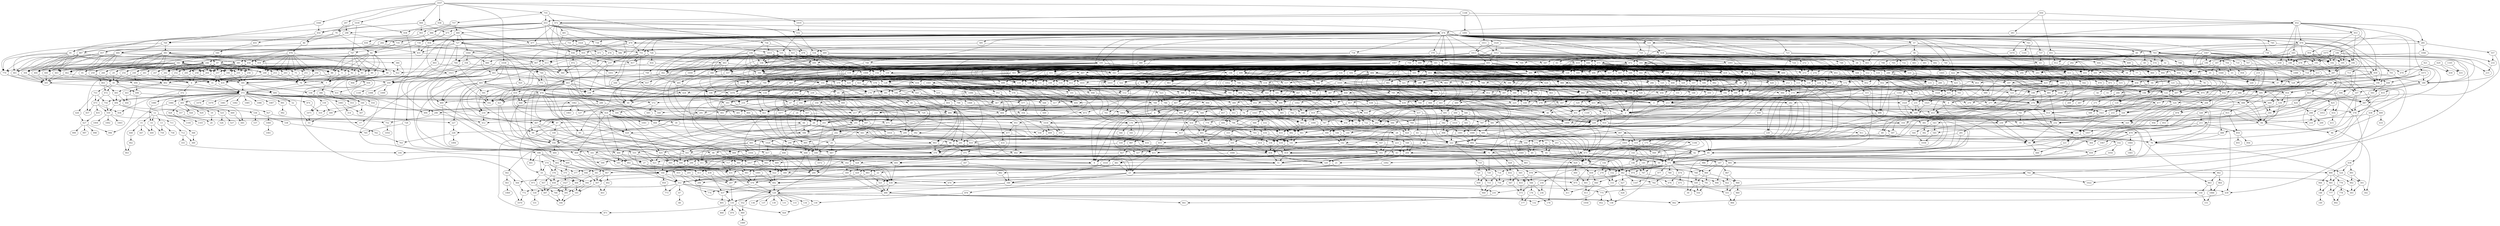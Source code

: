 digraph {
	1 -> 2
	1 -> 3
	1 -> 4
	5 -> 6
	5 -> 7
	8 -> 9
	8 -> 10
	8 -> 11
	12 -> 13
	12 -> 14
	12 -> 15
	12 -> 16
	12 -> 17
	12 -> 18
	19 -> 20
	21 -> 22
	21 -> 23
	24 -> 25
	24 -> 26
	24 -> 27
	24 -> 28
	29 -> 30
	29 -> 31
	32 -> 33
	32 -> 34
	35 -> 36
	35 -> 37
	38 -> 39
	38 -> 40
	41 -> 42
	41 -> 43
	41 -> 44
	45 -> 46
	45 -> 26
	45 -> 47
	45 -> 48
	49 -> 50
	49 -> 51
	52 -> 53
	54 -> 55
	54 -> 56
	57 -> 58
	57 -> 59
	57 -> 60
	57 -> 61
	57 -> 62
	57 -> 63
	64 -> 65
	64 -> 66
	67 -> 68
	69 -> 70
	69 -> 71
	72 -> 73
	72 -> 74
	75 -> 31
	75 -> 76
	77 -> 78
	79 -> 80
	79 -> 81
	79 -> 82
	83 -> 84
	83 -> 85
	83 -> 86
	82 -> 87
	82 -> 88
	82 -> 5
	82 -> 89
	82 -> 90
	82 -> 91
	82 -> 92
	82 -> 93
	94 -> 95
	94 -> 96
	97 -> 98
	97 -> 99
	97 -> 100
	101 -> 102
	101 -> 3
	103 -> 104
	105 -> 106
	105 -> 107
	105 -> 108
	105 -> 109
	105 -> 110
	105 -> 111
	105 -> 112
	105 -> 113
	105 -> 114
	105 -> 115
	105 -> 116
	105 -> 117
	105 -> 118
	105 -> 119
	105 -> 120
	105 -> 121
	105 -> 64
	105 -> 122
	105 -> 123
	105 -> 124
	105 -> 125
	105 -> 126
	105 -> 127
	105 -> 128
	129 -> 130
	129 -> 131
	129 -> 132
	129 -> 133
	129 -> 134
	129 -> 135
	129 -> 136
	129 -> 137
	129 -> 138
	129 -> 139
	140 -> 141
	140 -> 142
	143 -> 144
	143 -> 145
	143 -> 146
	143 -> 147
	148 -> 149
	150 -> 151
	152 -> 153
	154 -> 101
	154 -> 155
	154 -> 156
	154 -> 157
	158 -> 159
	158 -> 160
	161 -> 162
	161 -> 163
	161 -> 164
	165 -> 166
	157 -> 167
	157 -> 168
	157 -> 1
	169 -> 95
	169 -> 170
	85 -> 50
	85 -> 145
	85 -> 171
	172 -> 173
	172 -> 174
	172 -> 2
	172 -> 175
	176 -> 177
	176 -> 178
	179 -> 102
	179 -> 47
	179 -> 2
	180 -> 181
	180 -> 182
	180 -> 183
	184 -> 6
	184 -> 185
	186 -> 187
	186 -> 188
	186 -> 189
	186 -> 190
	186 -> 191
	186 -> 192
	186 -> 193
	186 -> 194
	186 -> 195
	186 -> 196
	197 -> 167
	197 -> 198
	197 -> 123
	197 -> 199
	200 -> 129
	128 -> 65
	128 -> 201
	128 -> 202
	203 -> 85
	203 -> 204
	203 -> 44
	205 -> 206
	205 -> 207
	208 -> 209
	208 -> 210
	208 -> 211
	212 -> 173
	212 -> 213
	214 -> 215
	216 -> 217
	216 -> 218
	219 -> 220
	219 -> 221
	28 -> 222
	28 -> 204
	28 -> 223
	224 -> 26
	224 -> 225
	224 -> 123
	224 -> 226
	227 -> 228
	213 -> 229
	213 -> 230
	231 -> 232
	231 -> 169
	233 -> 232
	233 -> 230
	234 -> 235
	234 -> 236
	237 -> 238
	237 -> 239
	240 -> 241
	240 -> 242
	240 -> 243
	244 -> 94
	244 -> 245
	246 -> 247
	246 -> 248
	246 -> 75
	246 -> 29
	246 -> 249
	246 -> 250
	246 -> 251
	246 -> 252
	246 -> 253
	246 -> 254
	246 -> 255
	246 -> 256
	246 -> 257
	246 -> 258
	246 -> 259
	246 -> 260
	246 -> 261
	246 -> 262
	246 -> 184
	246 -> 263
	246 -> 264
	246 -> 265
	266 -> 267
	266 -> 268
	266 -> 269
	266 -> 270
	266 -> 271
	272 -> 273
	272 -> 274
	275 -> 276
	275 -> 277
	275 -> 278
	279 -> 153
	280 -> 281
	280 -> 282
	280 -> 175
	283 -> 284
	283 -> 285
	286 -> 173
	286 -> 278
	191 -> 287
	191 -> 288
	289 -> 290
	289 -> 291
	292 -> 293
	292 -> 294
	295 -> 222
	295 -> 201
	295 -> 296
	297 -> 298
	297 -> 79
	299 -> 300
	299 -> 164
	301 -> 302
	301 -> 303
	304 -> 6
	304 -> 305
	160 -> 306
	160 -> 307
	160 -> 308
	160 -> 309
	160 -> 310
	311 -> 200
	311 -> 312
	313 -> 199
	313 -> 37
	314 -> 227
	315 -> 316
	315 -> 270
	315 -> 317
	111 -> 318
	111 -> 201
	111 -> 319
	44 -> 50
	44 -> 320
	321 -> 322
	321 -> 323
	321 -> 183
	324 -> 325
	324 -> 326
	327 -> 51
	327 -> 9
	328 -> 211
	328 -> 316
	329 -> 276
	329 -> 330
	329 -> 331
	245 -> 95
	245 -> 332
	245 -> 221
	333 -> 334
	333 -> 335
	336 -> 337
	336 -> 338
	336 -> 339
	336 -> 340
	336 -> 341
	336 -> 342
	336 -> 343
	336 -> 154
	336 -> 344
	170 -> 345
	170 -> 346
	347 -> 348
	347 -> 349
	350 -> 49
	350 -> 351
	350 -> 42
	352 -> 353
	352 -> 354
	352 -> 355
	352 -> 356
	357 -> 20
	358 -> 359
	358 -> 360
	9 -> 361
	9 -> 362
	363 -> 364
	363 -> 365
	366 -> 367
	366 -> 278
	368 -> 369
	86 -> 370
	86 -> 371
	86 -> 171
	86 -> 161
	6 -> 372
	6 -> 373
	374 -> 375
	374 -> 376
	374 -> 10
	374 -> 377
	123 -> 222
	123 -> 378
	123 -> 69
	379 -> 272
	379 -> 380
	381 -> 382
	383 -> 272
	383 -> 259
	383 -> 260
	383 -> 248
	383 -> 29
	383 -> 384
	383 -> 249
	383 -> 385
	383 -> 254
	383 -> 91
	7 -> 386
	7 -> 373
	387 -> 388
	387 -> 389
	387 -> 72
	390 -> 102
	390 -> 276
	390 -> 225
	391 -> 102
	391 -> 392
	391 -> 393
	391 -> 278
	394 -> 395
	394 -> 165
	396 -> 397
	396 -> 2
	396 -> 99
	398 -> 1
	398 -> 399
	400 -> 141
	400 -> 401
	402 -> 403
	404 -> 242
	404 -> 334
	372 -> 357
	372 -> 405
	361 -> 406
	361 -> 407
	408 -> 367
	408 -> 213
	263 -> 6
	263 -> 76
	409 -> 410
	409 -> 96
	291 -> 411
	291 -> 412
	413 -> 206
	413 -> 129
	414 -> 415
	414 -> 371
	416 -> 401
	416 -> 417
	416 -> 28
	416 -> 418
	419 -> 420
	419 -> 1
	419 -> 172
	117 -> 222
	117 -> 421
	117 -> 202
	422 -> 423
	422 -> 424
	422 -> 425
	426 -> 427
	428 -> 429
	428 -> 430
	428 -> 431
	432 -> 433
	432 -> 434
	251 -> 435
	251 -> 76
	436 -> 437
	436 -> 207
	438 -> 210
	438 -> 439
	415 -> 23
	201 -> 440
	201 -> 441
	201 -> 171
	201 -> 442
	443 -> 444
	443 -> 445
	446 -> 170
	446 -> 238
	15 -> 447
	15 -> 448
	15 -> 449
	450 -> 451
	450 -> 213
	452 -> 9
	452 -> 71
	453 -> 454
	453 -> 95
	255 -> 185
	255 -> 31
	455 -> 456
	455 -> 107
	455 -> 198
	455 -> 172
	457 -> 304
	457 -> 458
	457 -> 459
	457 -> 460
	457 -> 461
	457 -> 462
	457 -> 463
	457 -> 464
	254 -> 435
	254 -> 30
	465 -> 466
	465 -> 467
	465 -> 468
	465 -> 469
	465 -> 470
	465 -> 471
	472 -> 473
	472 -> 474
	472 -> 475
	472 -> 476
	472 -> 477
	472 -> 478
	472 -> 479
	472 -> 480
	472 -> 481
	256 -> 185
	256 -> 435
	353 -> 416
	353 -> 400
	353 -> 482
	483 -> 337
	483 -> 484
	483 -> 340
	483 -> 224
	483 -> 343
	483 -> 342
	483 -> 485
	483 -> 352
	429 -> 486
	429 -> 207
	487 -> 166
	107 -> 85
	107 -> 378
	107 -> 488
	489 -> 490
	489 -> 388
	489 -> 491
	492 -> 129
	493 -> 444
	493 -> 494
	464 -> 31
	464 -> 305
	193 -> 106
	193 -> 495
	193 -> 496
	193 -> 497
	193 -> 498
	193 -> 499
	193 -> 500
	193 -> 501
	193 -> 484
	193 -> 502
	193 -> 503
	193 -> 398
	193 -> 504
	193 -> 505
	193 -> 506
	193 -> 507
	193 -> 508
	193 -> 119
	193 -> 288
	193 -> 509
	193 -> 510
	193 -> 455
	193 -> 157
	193 -> 511
	193 -> 419
	193 -> 512
	193 -> 513
	193 -> 514
	193 -> 515
	193 -> 516
	193 -> 517
	193 -> 518
	193 -> 126
	193 -> 519
	509 -> 520
	509 -> 396
	521 -> 486
	521 -> 437
	522 -> 523
	522 -> 388
	70 -> 524
	70 -> 362
	525 -> 526
	525 -> 527
	33 -> 528
	33 -> 220
	456 -> 276
	456 -> 173
	456 -> 122
	331 -> 73
	331 -> 529
	530 -> 531
	430 -> 486
	430 -> 235
	430 -> 129
	488 -> 70
	488 -> 50
	532 -> 533
	532 -> 534
	532 -> 535
	536 -> 537
	536 -> 538
	539 -> 94
	539 -> 232
	540 -> 541
	342 -> 26
	342 -> 469
	342 -> 117
	342 -> 128
	294 -> 542
	543 -> 544
	543 -> 545
	546 -> 547
	546 -> 548
	546 -> 142
	546 -> 418
	549 -> 550
	549 -> 551
	549 -> 39
	31 -> 373
	348 -> 486
	348 -> 439
	348 -> 552
	386 -> 553
	386 -> 554
	421 -> 555
	421 -> 556
	557 -> 558
	557 -> 214
	494 -> 559
	494 -> 12
	494 -> 536
	389 -> 353
	389 -> 560
	389 -> 561
	389 -> 74
	562 -> 563
	562 -> 564
	565 -> 566
	565 -> 567
	568 -> 569
	496 -> 182
	496 -> 396
	570 -> 437
	570 -> 129
	571 -> 106
	571 -> 495
	571 -> 496
	571 -> 497
	571 -> 498
	571 -> 499
	571 -> 500
	571 -> 501
	571 -> 572
	571 -> 502
	571 -> 109
	571 -> 503
	571 -> 110
	571 -> 111
	571 -> 398
	571 -> 116
	571 -> 504
	571 -> 505
	571 -> 506
	571 -> 507
	571 -> 508
	571 -> 509
	571 -> 119
	571 -> 288
	571 -> 120
	571 -> 510
	571 -> 455
	571 -> 157
	571 -> 511
	571 -> 64
	571 -> 419
	571 -> 512
	571 -> 513
	571 -> 514
	571 -> 515
	571 -> 516
	571 -> 517
	571 -> 518
	571 -> 126
	571 -> 519
	571 -> 128
	566 -> 236
	566 -> 573
	566 -> 176
	574 -> 575
	574 -> 34
	225 -> 70
	225 -> 440
	576 -> 73
	576 -> 577
	338 -> 578
	338 -> 155
	338 -> 579
	580 -> 581
	580 -> 582
	580 -> 583
	580 -> 584
	585 -> 586
	585 -> 587
	243 -> 440
	243 -> 588
	271 -> 589
	590 -> 334
	590 -> 142
	168 -> 451
	168 -> 3
	591 -> 592
	591 -> 218
	196 -> 593
	196 -> 594
	196 -> 595
	596 -> 367
	596 -> 2
	596 -> 48
	597 -> 70
	597 -> 51
	598 -> 10
	598 -> 599
	598 -> 600
	598 -> 601
	598 -> 602
	62 -> 603
	239 -> 604
	239 -> 216
	605 -> 489
	605 -> 339
	605 -> 496
	605 -> 498
	605 -> 500
	605 -> 343
	605 -> 344
	605 -> 154
	605 -> 180
	605 -> 606
	605 -> 607
	605 -> 608
	605 -> 609
	605 -> 116
	605 -> 610
	605 -> 508
	605 -> 509
	605 -> 288
	605 -> 120
	605 -> 611
	605 -> 455
	605 -> 511
	605 -> 419
	605 -> 612
	605 -> 513
	605 -> 340
	605 -> 517
	605 -> 342
	605 -> 522
	167 -> 46
	167 -> 451
	167 -> 2
	167 -> 417
	613 -> 218
	613 -> 360
	614 -> 615
	471 -> 616
	471 -> 617
	618 -> 419
	618 -> 512
	618 -> 619
	618 -> 116
	618 -> 109
	618 -> 498
	618 -> 500
	618 -> 126
	618 -> 120
	618 -> 455
	620 -> 621
	620 -> 300
	320 -> 362
	320 -> 622
	503 -> 623
	503 -> 624
	503 -> 625
	503 -> 579
	503 -> 626
	503 -> 108
	627 -> 628
	629 -> 630
	629 -> 631
	629 -> 632
	112 -> 225
	112 -> 243
	633 -> 451
	633 -> 232
	634 -> 576
	634 -> 635
	378 -> 70
	378 -> 171
	378 -> 636
	343 -> 113
	343 -> 637
	343 -> 638
	343 -> 639
	343 -> 45
	640 -> 85
	640 -> 202
	578 -> 596
	578 -> 641
	578 -> 642
	578 -> 643
	115 -> 378
	115 -> 202
	644 -> 77
	645 -> 187
	645 -> 188
	645 -> 646
	645 -> 189
	645 -> 190
	645 -> 191
	645 -> 192
	645 -> 194
	645 -> 195
	647 -> 106
	647 -> 495
	647 -> 496
	647 -> 498
	647 -> 499
	647 -> 500
	647 -> 470
	647 -> 109
	647 -> 503
	647 -> 110
	647 -> 111
	647 -> 398
	647 -> 116
	647 -> 504
	647 -> 505
	647 -> 506
	647 -> 507
	647 -> 508
	647 -> 119
	647 -> 509
	647 -> 120
	647 -> 157
	647 -> 511
	647 -> 419
	647 -> 512
	647 -> 514
	647 -> 516
	647 -> 517
	647 -> 518
	647 -> 126
	647 -> 425
	647 -> 128
	648 -> 649
	648 -> 593
	650 -> 651
	650 -> 652
	650 -> 653
	650 -> 283
	654 -> 655
	654 -> 80
	656 -> 70
	656 -> 9
	118 -> 657
	118 -> 393
	118 -> 47
	658 -> 487
	658 -> 165
	95 -> 659
	95 -> 660
	661 -> 662
	661 -> 467
	661 -> 468
	661 -> 663
	661 -> 469
	661 -> 471
	556 -> 664
	556 -> 164
	665 -> 666
	665 -> 667
	665 -> 311
	665 -> 668
	669 -> 445
	300 -> 670
	300 -> 312
	282 -> 671
	282 -> 319
	504 -> 642
	504 -> 117
	504 -> 396
	622 -> 492
	622 -> 312
	672 -> 673
	672 -> 494
	674 -> 675
	674 -> 676
	66 -> 588
	66 -> 677
	66 -> 441
	27 -> 492
	27 -> 413
	678 -> 679
	58 -> 587
	58 -> 680
	58 -> 681
	58 -> 682
	58 -> 237
	58 -> 644
	58 -> 683
	555 -> 428
	555 -> 621
	555 -> 164
	684 -> 304
	684 -> 459
	684 -> 460
	684 -> 461
	684 -> 462
	684 -> 385
	684 -> 463
	684 -> 464
	572 -> 306
	572 -> 685
	686 -> 277
	686 -> 687
	594 -> 688
	594 -> 687
	689 -> 338
	689 -> 690
	689 -> 609
	689 -> 646
	689 -> 342
	689 -> 343
	689 -> 154
	689 -> 344
	691 -> 692
	691 -> 350
	691 -> 41
	691 -> 142
	442 -> 693
	442 -> 23
	694 -> 695
	694 -> 696
	697 -> 616
	697 -> 698
	339 -> 155
	339 -> 699
	339 -> 700
	339 -> 506
	701 -> 702
	701 -> 528
	467 -> 163
	467 -> 300
	703 -> 574
	703 -> 458
	703 -> 32
	703 -> 704
	703 -> 705
	703 -> 706
	703 -> 707
	703 -> 678
	703 -> 708
	703 -> 385
	703 -> 709
	703 -> 710
	395 -> 166
	711 -> 712
	713 -> 614
	713 -> 54
	714 -> 715
	714 -> 716
	223 -> 320
	223 -> 71
	223 -> 717
	718 -> 456
	718 -> 37
	719 -> 714
	719 -> 720
	719 -> 721
	474 -> 722
	474 -> 713
	474 -> 703
	474 -> 57
	474 -> 723
	474 -> 383
	474 -> 724
	474 -> 725
	474 -> 374
	474 -> 726
	474 -> 727
	474 -> 701
	474 -> 728
	474 -> 729
	474 -> 38
	474 -> 730
	474 -> 731
	474 -> 585
	474 -> 379
	474 -> 732
	474 -> 571
	474 -> 733
	474 -> 734
	474 -> 735
	474 -> 736
	474 -> 737
	474 -> 363
	474 -> 738
	474 -> 739
	474 -> 740
	474 -> 646
	474 -> 741
	474 -> 742
	474 -> 743
	474 -> 289
	474 -> 193
	474 -> 647
	474 -> 105
	474 -> 598
	474 -> 744
	474 -> 745
	474 -> 422
	474 -> 746
	474 -> 747
	474 -> 748
	474 -> 315
	474 -> 749
	474 -> 219
	474 -> 750
	474 -> 751
	474 -> 533
	290 -> 752
	290 -> 412
	753 -> 426
	753 -> 673
	753 -> 754
	755 -> 653
	755 -> 756
	755 -> 472
	755 -> 757
	667 -> 200
	667 -> 492
	13 -> 758
	13 -> 759
	120 -> 657
	120 -> 760
	120 -> 761
	762 -> 763
	764 -> 359
	764 -> 591
	538 -> 765
	766 -> 166
	146 -> 279
	146 -> 767
	146 -> 768
	769 -> 383
	769 -> 684
	769 -> 770
	744 -> 470
	744 -> 663
	744 -> 771
	312 -> 772
	312 -> 773
	312 -> 774
	312 -> 530
	312 -> 67
	312 -> 129
	312 -> 775
	776 -> 777
	776 -> 778
	779 -> 334
	779 -> 401
	780 -> 781
	780 -> 782
	783 -> 453
	783 -> 230
	746 -> 170
	746 -> 273
	499 -> 322
	499 -> 784
	499 -> 785
	207 -> 135
	484 -> 353
	484 -> 786
	484 -> 787
	484 -> 107
	484 -> 788
	484 -> 789
	484 -> 790
	484 -> 791
	484 -> 792
	484 -> 581
	484 -> 54
	484 -> 793
	484 -> 656
	484 -> 794
	484 -> 109
	484 -> 110
	484 -> 795
	484 -> 796
	484 -> 111
	484 -> 112
	484 -> 608
	484 -> 113
	484 -> 115
	484 -> 116
	484 -> 117
	484 -> 118
	484 -> 120
	484 -> 121
	484 -> 64
	484 -> 612
	484 -> 122
	484 -> 123
	484 -> 797
	484 -> 124
	484 -> 280
	484 -> 798
	484 -> 108
	484 -> 799
	484 -> 128
	800 -> 801
	259 -> 802
	259 -> 803
	259 -> 30
	635 -> 577
	635 -> 798
	635 -> 804
	437 -> 805
	437 -> 135
	806 -> 633
	806 -> 807
	806 -> 452
	737 -> 32
	737 -> 273
	737 -> 63
	737 -> 808
	42 -> 50
	42 -> 11
	42 -> 146
	809 -> 334
	809 -> 810
	811 -> 812
	811 -> 813
	811 -> 642
	811 -> 387
	434 -> 814
	434 -> 815
	434 -> 319
	434 -> 418
	726 -> 816
	726 -> 574
	726 -> 817
	726 -> 764
	498 -> 212
	498 -> 182
	498 -> 172
	174 -> 49
	174 -> 85
	174 -> 818
	819 -> 687
	819 -> 539
	638 -> 820
	638 -> 821
	638 -> 42
	822 -> 551
	823 -> 824
	823 -> 825
	130 -> 826
	222 -> 827
	222 -> 71
	222 -> 555
	222 -> 828
	222 -> 719
	222 -> 829
	222 -> 171
	830 -> 81
	830 -> 831
	832 -> 567
	832 -> 833
	334 -> 834
	673 -> 835
	673 -> 559
	673 -> 836
	673 -> 837
	482 -> 141
	482 -> 418
	810 -> 466
	810 -> 834
	810 -> 370
	838 -> 359
	839 -> 801
	839 -> 840
	486 -> 841
	486 -> 842
	486 -> 135
	663 -> 64
	663 -> 421
	663 -> 697
	663 -> 620
	663 -> 99
	663 -> 238
	663 -> 843
	663 -> 844
	663 -> 845
	663 -> 392
	663 -> 846
	114 -> 46
	114 -> 387
	114 -> 847
	114 -> 795
	114 -> 791
	114 -> 848
	221 -> 660
	609 -> 390
	609 -> 224
	609 -> 197
	609 -> 155
	609 -> 849
	850 -> 330
	850 -> 3
	851 -> 852
	851 -> 853
	849 -> 276
	849 -> 226
	849 -> 367
	854 -> 855
	854 -> 856
	514 -> 101
	514 -> 391
	514 -> 857
	858 -> 859
	858 -> 422
	60 -> 860
	60 -> 292
	861 -> 845
	861 -> 51
	861 -> 71
	93 -> 435
	93 -> 7
	623 -> 862
	623 -> 863
	623 -> 231
	623 -> 864
	623 -> 391
	229 -> 95
	229 -> 351
	229 -> 865
	147 -> 866
	147 -> 768
	147 -> 867
	135 -> 868
	135 -> 869
	135 -> 870
	135 -> 871
	135 -> 826
	751 -> 872
	751 -> 446
	751 -> 237
	751 -> 663
	751 -> 817
	751 -> 291
	705 -> 575
	705 -> 873
	708 -> 575
	708 -> 54
	730 -> 82
	730 -> 831
	874 -> 310
	23 -> 348
	23 -> 875
	23 -> 430
	23 -> 876
	835 -> 427
	182 -> 877
	182 -> 213
	182 -> 2
	646 -> 106
	646 -> 500
	646 -> 499
	646 -> 501
	646 -> 502
	646 -> 109
	646 -> 503
	646 -> 110
	646 -> 111
	646 -> 398
	646 -> 116
	646 -> 504
	646 -> 505
	646 -> 507
	646 -> 119
	646 -> 288
	646 -> 509
	646 -> 120
	646 -> 510
	646 -> 455
	646 -> 157
	646 -> 878
	646 -> 64
	646 -> 419
	646 -> 512
	646 -> 514
	646 -> 515
	646 -> 516
	646 -> 517
	646 -> 518
	646 -> 126
	646 -> 519
	646 -> 128
	316 -> 879
	316 -> 599
	478 -> 341
	478 -> 880
	478 -> 647
	881 -> 882
	881 -> 883
	881 -> 23
	48 -> 884
	48 -> 671
	48 -> 86
	518 -> 885
	518 -> 326
	518 -> 4
	886 -> 830
	886 -> 727
	886 -> 887
	888 -> 666
	888 -> 889
	888 -> 843
	636 -> 890
	636 -> 891
	636 -> 524
	777 -> 892
	893 -> 360
	893 -> 894
	242 -> 25
	242 -> 665
	242 -> 834
	242 -> 895
	397 -> 846
	397 -> 671
	397 -> 202
	113 -> 46
	113 -> 896
	113 -> 897
	113 -> 175
	583 -> 691
	583 -> 898
	583 -> 590
	322 -> 899
	322 -> 330
	322 -> 807
	900 -> 217
	900 -> 901
	902 -> 303
	757 -> 480
	757 -> 886
	757 -> 903
	904 -> 390
	904 -> 37
	905 -> 906
	883 -> 570
	883 -> 430
	883 -> 521
	87 -> 247
	87 -> 248
	87 -> 75
	87 -> 29
	87 -> 249
	87 -> 250
	87 -> 251
	87 -> 252
	87 -> 265
	87 -> 253
	87 -> 254
	87 -> 255
	87 -> 256
	87 -> 257
	87 -> 258
	87 -> 259
	87 -> 260
	87 -> 262
	87 -> 184
	87 -> 263
	87 -> 264
	87 -> 592
	907 -> 908
	907 -> 604
	804 -> 404
	804 -> 240
	258 -> 6
	258 -> 435
	909 -> 475
	909 -> 654
	909 -> 903
	909 -> 79
	281 -> 85
	281 -> 319
	230 -> 95
	230 -> 382
	626 -> 167
	626 -> 520
	626 -> 863
	910 -> 911
	910 -> 834
	910 -> 597
	206 -> 135
	651 -> 912
	651 -> 188
	651 -> 609
	651 -> 904
	840 -> 411
	840 -> 913
	750 -> 293
	750 -> 568
	124 -> 914
	124 -> 378
	124 -> 671
	736 -> 877
	736 -> 438
	736 -> 324
	736 -> 497
	736 -> 649
	736 -> 915
	736 -> 916
	736 -> 595
	736 -> 823
	917 -> 918
	917 -> 388
	917 -> 919
	724 -> 273
	724 -> 178
	741 -> 411
	741 -> 16
	632 -> 268
	247 -> 6
	247 -> 802
	920 -> 227
	920 -> 238
	287 -> 648
	287 -> 198
	287 -> 37
	921 -> 679
	921 -> 630
	385 -> 247
	385 -> 88
	385 -> 75
	385 -> 250
	385 -> 251
	385 -> 252
	385 -> 89
	385 -> 90
	385 -> 92
	385 -> 253
	385 -> 5
	385 -> 255
	385 -> 256
	385 -> 257
	385 -> 258
	385 -> 262
	385 -> 184
	385 -> 263
	385 -> 264
	385 -> 922
	385 -> 265
	385 -> 93
	668 -> 570
	668 -> 200
	4 -> 245
	4 -> 453
	22 -> 430
	22 -> 492
	248 -> 30
	248 -> 76
	923 -> 105
	923 -> 690
	923 -> 224
	923 -> 342
	923 -> 343
	923 -> 485
	189 -> 916
	189 -> 593
	189 -> 819
	924 -> 697
	924 -> 620
	924 -> 466
	924 -> 888
	924 -> 844
	924 -> 467
	924 -> 468
	924 -> 925
	924 -> 241
	924 -> 471
	405 -> 525
	405 -> 926
	405 -> 927
	405 -> 928
	405 -> 669
	405 -> 19
	405 -> 929
	930 -> 931
	930 -> 158
	512 -> 113
	512 -> 642
	512 -> 932
	512 -> 172
	43 -> 320
	43 -> 889
	43 -> 11
	473 -> 907
	473 -> 680
	420 -> 173
	420 -> 3
	252 -> 802
	252 -> 435
	933 -> 437
	933 -> 206
	475 -> 730
	475 -> 934
	479 -> 341
	479 -> 935
	479 -> 936
	479 -> 751
	735 -> 458
	735 -> 82
	735 -> 937
	938 -> 477
	938 -> 838
	278 -> 229
	278 -> 169
	939 -> 940
	460 -> 435
	460 -> 305
	469 -> 556
	469 -> 161
	337 -> 414
	337 -> 26
	337 -> 111
	337 -> 795
	767 -> 153
	767 -> 549
	655 -> 540
	73 -> 941
	36 -> 276
	36 -> 807
	36 -> 656
	942 -> 943
	890 -> 944
	890 -> 945
	890 -> 902
	890 -> 776
	602 -> 376
	602 -> 946
	602 -> 947
	30 -> 696
	30 -> 672
	30 -> 753
	30 -> 373
	693 -> 200
	693 -> 430
	162 -> 349
	162 -> 430
	162 -> 413
	699 -> 948
	699 -> 182
	699 -> 179
	616 -> 200
	616 -> 949
	950 -> 905
	950 -> 853
	110 -> 951
	110 -> 318
	775 -> 952
	824 -> 328
	824 -> 208
	953 -> 954
	953 -> 859
	953 -> 194
	953 -> 533
	593 -> 687
	593 -> 244
	878 -> 955
	878 -> 956
	448 -> 942
	376 -> 658
	376 -> 957
	376 -> 394
	704 -> 958
	704 -> 33
	164 -> 564
	164 -> 430
	164 -> 959
	164 -> 312
	738 -> 269
	738 -> 678
	960 -> 961
	960 -> 164
	960 -> 883
	349 -> 486
	349 -> 206
	782 -> 550
	782 -> 132
	962 -> 963
	962 -> 964
	435 -> 373
	781 -> 550
	560 -> 416
	560 -> 433
	560 -> 779
	965 -> 899
	965 -> 790
	965 -> 966
	2 -> 547
	2 -> 325
	2 -> 229
	119 -> 393
	119 -> 967
	119 -> 799
	119 -> 634
	968 -> 969
	968 -> 551
	732 -> 302
	732 -> 274
	288 -> 198
	288 -> 396
	288 -> 115
	293 -> 970
	293 -> 971
	972 -> 360
	972 -> 901
	319 -> 415
	319 -> 171
	770 -> 30
	770 -> 305
	399 -> 282
	399 -> 2
	399 -> 815
	687 -> 94
	687 -> 409
	309 -> 53
	792 -> 910
	792 -> 141
	10 -> 658
	10 -> 406
	10 -> 973
	564 -> 772
	662 -> 933
	662 -> 570
	662 -> 413
	865 -> 774
	865 -> 974
	192 -> 975
	192 -> 687
	976 -> 459
	976 -> 253
	976 -> 248
	976 -> 541
	976 -> 75
	976 -> 250
	976 -> 251
	976 -> 263
	976 -> 90
	541 -> 247
	541 -> 88
	541 -> 29
	541 -> 249
	541 -> 252
	541 -> 89
	541 -> 92
	541 -> 304
	541 -> 770
	541 -> 5
	541 -> 461
	541 -> 254
	541 -> 255
	541 -> 93
	541 -> 460
	541 -> 256
	541 -> 257
	541 -> 258
	541 -> 259
	541 -> 260
	541 -> 462
	541 -> 262
	541 -> 184
	541 -> 264
	541 -> 463
	541 -> 265
	541 -> 464
	541 -> 91
	318 -> 415
	318 -> 442
	171 -> 866
	171 -> 890
	171 -> 702
	171 -> 234
	171 -> 977
	171 -> 947
	171 -> 674
	171 -> 962
	171 -> 780
	171 -> 164
	171 -> 23
	171 -> 714
	171 -> 362
	171 -> 978
	171 -> 839
	979 -> 35
	979 -> 859
	979 -> 188
	979 -> 190
	979 -> 191
	979 -> 192
	979 -> 751
	979 -> 194
	979 -> 195
	341 -> 496
	341 -> 788
	341 -> 497
	341 -> 498
	341 -> 790
	341 -> 980
	341 -> 500
	341 -> 180
	341 -> 981
	341 -> 109
	341 -> 794
	341 -> 503
	341 -> 982
	341 -> 110
	341 -> 360
	341 -> 111
	341 -> 784
	341 -> 608
	341 -> 398
	341 -> 116
	341 -> 504
	341 -> 506
	341 -> 507
	341 -> 508
	341 -> 509
	341 -> 120
	341 -> 157
	341 -> 511
	341 -> 64
	341 -> 419
	341 -> 512
	341 -> 612
	341 -> 514
	341 -> 517
	341 -> 280
	341 -> 518
	341 -> 983
	341 -> 799
	341 -> 128
	551 -> 984
	80 -> 540
	80 -> 976
	899 -> 8
	899 -> 918
	899 -> 985
	915 -> 381
	915 -> 854
	388 -> 561
	388 -> 73
	986 -> 974
	249 -> 30
	249 -> 185
	249 -> 694
	624 -> 391
	624 -> 520
	624 -> 179
	624 -> 118
	621 -> 431
	621 -> 312
	795 -> 222
	795 -> 987
	795 -> 319
	985 -> 73
	985 -> 988
	59 -> 293
	59 -> 589
	92 -> 7
	92 -> 31
	853 -> 989
	853 -> 990
	991 -> 992
	141 -> 834
	700 -> 596
	700 -> 182
	700 -> 408
	812 -> 633
	812 -> 330
	812 -> 72
	993 -> 468
	993 -> 71
	993 -> 370
	994 -> 995
	994 -> 433
	754 -> 559
	749 -> 359
	749 -> 990
	931 -> 572
	931 -> 160
	116 -> 397
	116 -> 175
	116 -> 640
	427 -> 996
	427 -> 997
	427 -> 998
	427 -> 999
	145 -> 866
	145 -> 767
	145 -> 152
	524 -> 945
	524 -> 301
	51 -> 961
	51 -> 362
	797 -> 1000
	797 -> 1001
	797 -> 482
	947 -> 402
	947 -> 394
	947 -> 407
	712 -> 369
	712 -> 103
	680 -> 604
	680 -> 851
	559 -> 1002
	559 -> 1003
	559 -> 1004
	559 -> 711
	260 -> 6
	260 -> 30
	71 -> 905
	71 -> 621
	71 -> 832
	71 -> 720
	71 -> 362
	682 -> 1005
	335 -> 1006
	335 -> 327
	335 -> 834
	481 -> 739
	481 -> 360
	1007 -> 965
	1007 -> 502
	1007 -> 505
	1007 -> 847
	1007 -> 499
	1007 -> 119
	1007 -> 321
	1007 -> 611
	1007 -> 1008
	949 -> 138
	847 -> 899
	847 -> 1009
	847 -> 72
	847 -> 452
	1010 -> 1000
	1010 -> 433
	1010 -> 898
	833 -> 573
	74 -> 941
	74 -> 779
	74 -> 400
	721 -> 715
	721 -> 939
	1011 -> 1012
	1011 -> 193
	1011 -> 483
	1011 -> 1013
	789 -> 8
	789 -> 671
	789 -> 1014
	778 -> 892
	505 -> 981
	505 -> 850
	505 -> 322
	649 -> 325
	649 -> 244
	831 -> 424
	831 -> 87
	785 -> 330
	785 -> 278
	866 -> 968
	866 -> 781
	866 -> 549
	91 -> 7
	91 -> 30
	1015 -> 338
	1015 -> 339
	1015 -> 690
	1015 -> 465
	1015 -> 342
	1015 -> 343
	1015 -> 154
	1015 -> 344
	1015 -> 647
	1016 -> 616
	1016 -> 667
	1000 -> 692
	1000 -> 174
	1000 -> 203
	1000 -> 418
	857 -> 454
	857 -> 170
	468 -> 205
	468 -> 431
	468 -> 413
	567 -> 573
	573 -> 177
	846 -> 299
	846 -> 556
	122 -> 914
	122 -> 42
	122 -> 488
	966 -> 918
	966 -> 580
	966 -> 491
	816 -> 359
	816 -> 34
	1014 -> 600
	1014 -> 9
	1014 -> 171
	100 -> 1017
	100 -> 556
	787 -> 140
	787 -> 546
	787 -> 482
	959 -> 773
	827 -> 428
	827 -> 1018
	827 -> 23
	1006 -> 320
	1006 -> 9
	1019 -> 532
	1019 -> 1020
	204 -> 320
	204 -> 21
	204 -> 1017
	204 -> 171
	1009 -> 11
	1009 -> 71
	1009 -> 620
	595 -> 688
	595 -> 244
	595 -> 1021
	723 -> 1022
	723 -> 603
	723 -> 17
	882 -> 348
	882 -> 521
	78 -> 266
	78 -> 632
	880 -> 1023
	880 -> 360
	547 -> 351
	547 -> 671
	547 -> 818
	535 -> 337
	535 -> 338
	535 -> 339
	535 -> 609
	535 -> 340
	535 -> 872
	535 -> 342
	535 -> 343
	535 -> 154
	535 -> 344
	50 -> 362
	50 -> 767
	653 -> 284
	653 -> 689
	653 -> 474
	653 -> 769
	653 -> 483
	653 -> 1024
	653 -> 298
	653 -> 1015
	653 -> 532
	653 -> 923
	653 -> 886
	520 -> 1025
	520 -> 2
	520 -> 278
	284 -> 457
	284 -> 684
	284 -> 703
	533 -> 680
	533 -> 872
	533 -> 618
	533 -> 950
	26 -> 562
	26 -> 641
	26 -> 1026
	26 -> 295
	1023 -> 592
	1023 -> 908
	717 -> 431
	717 -> 492
	375 -> 406
	375 -> 1027
	375 -> 394
	1028 -> 1025
	1028 -> 1029
	1028 -> 1021
	264 -> 185
	264 -> 802
	611 -> 212
	611 -> 452
	611 -> 850
	611 -> 863
	611 -> 790
	611 -> 981
	611 -> 323
	611 -> 456
	611 -> 366
	611 -> 1030
	611 -> 168
	611 -> 634
	611 -> 109
	611 -> 985
	611 -> 156
	611 -> 72
	611 -> 450
	611 -> 784
	611 -> 36
	611 -> 1031
	611 -> 286
	611 -> 183
	611 -> 993
	611 -> 864
	611 -> 1032
	611 -> 639
	611 -> 1033
	611 -> 924
	611 -> 329
	611 -> 896
	611 -> 785
	611 -> 408
	611 -> 199
	611 -> 783
	611 -> 966
	611 -> 514
	611 -> 1026
	611 -> 515
	611 -> 849
	611 -> 420
	611 -> 519
	611 -> 799
	425 -> 1028
	425 -> 592
	425 -> 497
	425 -> 625
	1020 -> 1012
	1020 -> 534
	1020 -> 618
	1020 -> 1013
	584 -> 140
	584 -> 941
	584 -> 590
	1034 -> 809
	1034 -> 355
	1034 -> 941
	1035 -> 181
	1035 -> 813
	1035 -> 322
	1035 -> 848
	1035 -> 399
	544 -> 1036
	916 -> 326
	916 -> 244
	916 -> 539
	1037 -> 1019
	1037 -> 1038
	1037 -> 1039
	1037 -> 909
	1037 -> 1040
	1037 -> 938
	1037 -> 1011
	1037 -> 755
	1037 -> 297
	121 -> 378
	121 -> 319
	306 -> 1041
	1042 -> 388
	1042 -> 1043
	784 -> 807
	784 -> 278
	477 -> 1044
	477 -> 935
	477 -> 726
	843 -> 961
	843 -> 300
	692 -> 49
	692 -> 834
	692 -> 44
	696 -> 52
	696 -> 996
	607 -> 1033
	607 -> 1045
	607 -> 576
	607 -> 387
	903 -> 830
	903 -> 934
	934 -> 1023
	934 -> 907
	934 -> 831
	936 -> 237
	936 -> 613
	936 -> 972
	887 -> 304
	887 -> 770
	887 -> 459
	887 -> 246
	887 -> 460
	887 -> 461
	887 -> 463
	887 -> 464
	725 -> 217
	725 -> 710
	698 -> 200
	698 -> 431
	325 -> 245
	325 -> 439
	285 -> 1046
	285 -> 557
	285 -> 703
	820 -> 50
	820 -> 440
	1047 -> 912
	1047 -> 1048
	1047 -> 35
	1047 -> 190
	1047 -> 594
	1047 -> 192
	1047 -> 718
	1047 -> 611
	1047 -> 313
	89 -> 185
	89 -> 7
	175 -> 143
	175 -> 85
	175 -> 42
	175 -> 671
	875 -> 138
	202 -> 171
	202 -> 556
	845 -> 436
	845 -> 570
	845 -> 431
	790 -> 8
	790 -> 1049
	790 -> 42
	722 -> 228
	722 -> 963
	1050 -> 986
	980 -> 399
	980 -> 642
	980 -> 795
	872 -> 496
	872 -> 788
	872 -> 498
	872 -> 790
	872 -> 980
	872 -> 500
	872 -> 180
	872 -> 981
	872 -> 501
	872 -> 109
	872 -> 794
	872 -> 503
	872 -> 982
	872 -> 110
	872 -> 111
	872 -> 784
	872 -> 608
	872 -> 36
	872 -> 398
	872 -> 116
	872 -> 504
	872 -> 506
	872 -> 507
	872 -> 508
	872 -> 509
	872 -> 288
	872 -> 120
	872 -> 510
	872 -> 455
	872 -> 157
	872 -> 511
	872 -> 64
	872 -> 419
	872 -> 512
	872 -> 612
	872 -> 513
	872 -> 514
	872 -> 515
	872 -> 517
	872 -> 280
	872 -> 518
	872 -> 983
	872 -> 423
	872 -> 519
	872 -> 799
	872 -> 128
	733 -> 530
	733 -> 1051
	14 -> 759
	14 -> 449
	11 -> 300
	11 -> 946
	11 -> 362
	11 -> 768
	241 -> 588
	241 -> 1016
	241 -> 665
	241 -> 392
	261 -> 359
	261 -> 837
	788 -> 202
	788 -> 319
	864 -> 697
	864 -> 296
	864 -> 243
	462 -> 7
	462 -> 305
	1052 -> 847
	1052 -> 812
	1052 -> 322
	1052 -> 806
	825 -> 1053
	825 -> 208
	825 -> 614
	643 -> 993
	643 -> 633
	643 -> 367
	198 -> 649
	198 -> 276
	198 -> 124
	198 -> 2
	88 -> 802
	88 -> 7
	1029 -> 169
	1029 -> 230
	828 -> 832
	828 -> 565
	828 -> 978
	99 -> 960
	99 -> 556
	761 -> 820
	761 -> 243
	298 -> 457
	298 -> 735
	298 -> 81
	739 -> 586
	752 -> 1054
	896 -> 1055
	896 -> 42
	896 -> 1009
	1056 -> 311
	1056 -> 300
	1038 -> 661
	1038 -> 744
	1038 -> 610
	1038 -> 465
	1049 -> 50
	1049 -> 9
	707 -> 575
	707 -> 1057
	407 -> 403
	407 -> 165
	142 -> 351
	142 -> 888
	142 -> 834
	142 -> 43
	581 -> 140
	581 -> 691
	581 -> 1001
	384 -> 922
	384 -> 836
	935 -> 613
	935 -> 817
	913 -> 1058
	392 -> 616
	392 -> 668
	1059 -> 937
	821 -> 440
	821 -> 11
	821 -> 1056
	637 -> 760
	637 -> 26
	637 -> 83
	637 -> 897
	1060 -> 1061
	1062 -> 894
	1062 -> 127
	1062 -> 1063
	1062 -> 365
	807 -> 8
	807 -> 327
	807 -> 229
	516 -> 114
	516 -> 1052
	516 -> 811
	516 -> 980
	516 -> 983
	516 -> 1035
	232 -> 95
	232 -> 545
	794 -> 1014
	794 -> 319
	895 -> 440
	895 -> 51
	895 -> 668
	889 -> 300
	889 -> 622
	727 -> 920
	727 -> 246
	727 -> 831
	727 -> 237
	727 -> 290
	727 -> 764
	727 -> 771
	1064 -> 1065
	963 -> 1066
	963 -> 150
	61 -> 293
	61 -> 900
	978 -> 566
	978 -> 833
	879 -> 364
	879 -> 1064
	879 -> 1067
	463 -> 185
	463 -> 305
	677 -> 616
	677 -> 693
	619 -> 106
	619 -> 495
	619 -> 496
	619 -> 497
	619 -> 499
	619 -> 501
	619 -> 502
	619 -> 503
	619 -> 110
	619 -> 111
	619 -> 398
	619 -> 504
	619 -> 505
	619 -> 506
	619 -> 507
	619 -> 508
	619 -> 119
	619 -> 288
	619 -> 509
	619 -> 510
	619 -> 157
	619 -> 511
	619 -> 64
	619 -> 513
	619 -> 514
	619 -> 515
	619 -> 516
	619 -> 517
	619 -> 518
	619 -> 519
	619 -> 128
	808 -> 860
	808 -> 220
	1032 -> 9
	1032 -> 370
	867 -> 968
	867 -> 822
	1013 -> 501
	1013 -> 690
	1013 -> 106
	1013 -> 398
	1013 -> 495
	1013 -> 605
	1013 -> 1007
	1013 -> 507
	1013 -> 110
	1013 -> 126
	659 -> 986
	745 -> 575
	745 -> 60
	144 -> 279
	144 -> 152
	451 -> 861
	451 -> 1009
	451 -> 229
	1068 -> 873
	371 -> 162
	371 -> 347
	371 -> 23
	912 -> 849
	912 -> 37
	548 -> 204
	548 -> 671
	548 -> 43
	401 -> 861
	401 -> 223
	401 -> 834
	401 -> 925
	187 -> 1048
	187 -> 502
	187 -> 35
	563 -> 1069
	563 -> 1070
	1031 -> 391
	1031 -> 948
	1031 -> 1029
	108 -> 864
	108 -> 657
	108 -> 295
	818 -> 960
	818 -> 881
	818 -> 51
	818 -> 171
	728 -> 664
	728 -> 765
	25 -> 440
	25 -> 320
	25 -> 667
	1071 -> 53
	796 -> 482
	796 -> 434
	185 -> 158
	185 -> 695
	185 -> 373
	195 -> 501
	195 -> 287
	109 -> 393
	109 -> 761
	109 -> 638
	954 -> 619
	954 -> 187
	954 -> 188
	954 -> 189
	954 -> 190
	954 -> 191
	954 -> 192
	954 -> 195
	954 -> 196
	440 -> 1072
	440 -> 311
	440 -> 362
	652 -> 979
	652 -> 1073
	652 -> 953
	652 -> 474
	652 -> 285
	652 -> 858
	652 -> 645
	652 -> 1074
	652 -> 186
	652 -> 1075
	695 -> 52
	695 -> 1071
	253 -> 802
	253 -> 76
	897 -> 222
	897 -> 1055
	897 -> 85
	877 -> 325
	877 -> 1021
	768 -> 822
	768 -> 549
	612 -> 1014
	612 -> 202
	967 -> 899
	967 -> 1076
	967 -> 576
	967 -> 821
	983 -> 181
	983 -> 791
	983 -> 806
	983 -> 642
	803 -> 672
	803 -> 493
	642 -> 167
	642 -> 324
	642 -> 633
	355 -> 141
	355 -> 810
	501 -> 198
	501 -> 399
	501 -> 121
	1026 -> 440
	1026 -> 617
	1026 -> 370
	406 -> 766
	406 -> 165
	1077 -> 662
	1077 -> 26
	1077 -> 417
	1077 -> 895
	98 -> 960
	98 -> 1017
	98 -> 666
	702 -> 1022
	702 -> 775
	262 -> 802
	262 -> 31
	657 -> 951
	657 -> 201
	657 -> 66
	657 -> 243
	513 -> 1030
	513 -> 182
	513 -> 198
	513 -> 595
	918 -> 73
	918 -> 584
	891 -> 902
	891 -> 301
	815 -> 415
	815 -> 881
	802 -> 443
	802 -> 493
	802 -> 373
	859 -> 423
	859 -> 686
	859 -> 189
	859 -> 196
	1017 -> 622
	1017 -> 164
	1017 -> 22
	373 -> 1078
	373 -> 1079
	373 -> 52
	373 -> 568
	373 -> 1080
	373 -> 1081
	373 -> 1082
	373 -> 1083
	373 -> 991
	373 -> 553
	373 -> 368
	373 -> 874
	373 -> 1084
	373 -> 754
	373 -> 160
	373 -> 1085
	373 -> 762
	373 -> 317
	373 -> 1086
	373 -> 405
	373 -> 494
	373 -> 1062
	373 -> 1068
	373 -> 1087
	786 -> 995
	786 -> 482
	617 -> 200
	617 -> 413
	340 -> 1032
	340 -> 26
	340 -> 791
	340 -> 1076
	582 -> 898
	582 -> 941
	582 -> 1001
	710 -> 1088
	817 -> 575
	817 -> 218
	577 -> 404
	577 -> 354
	577 -> 941
	869 -> 1089
	1008 -> 899
	1008 -> 1032
	1008 -> 1033
	1008 -> 884
	458 -> 247
	458 -> 88
	458 -> 75
	458 -> 250
	458 -> 251
	458 -> 252
	458 -> 89
	458 -> 90
	458 -> 92
	458 -> 54
	458 -> 253
	458 -> 5
	458 -> 255
	458 -> 256
	458 -> 257
	458 -> 258
	458 -> 262
	458 -> 184
	458 -> 263
	458 -> 264
	458 -> 265
	458 -> 93
	919 -> 787
	919 -> 561
	919 -> 1090
	919 -> 584
	545 -> 1036
	1018 -> 348
	1018 -> 429
	323 -> 330
	323 -> 213
	461 -> 802
	461 -> 305
	181 -> 2
	181 -> 807
	181 -> 789
	495 -> 1035
	495 -> 982
	495 -> 180
	495 -> 321
	495 -> 606
	351 -> 51
	351 -> 11
	351 -> 843
	964 -> 1066
	506 -> 450
	506 -> 167
	506 -> 182
	417 -> 222
	417 -> 861
	417 -> 818
	1083 -> 314
	1083 -> 307
	1044 -> 358
	1044 -> 880
	1044 -> 613
	1044 -> 764
	600 -> 375
	600 -> 361
	600 -> 947
	106 -> 612
	106 -> 397
	106 -> 522
	106 -> 848
	106 -> 788
	813 -> 330
	813 -> 2
	813 -> 917
	641 -> 993
	641 -> 222
	641 -> 86
	439 -> 842
	1091 -> 479
	1091 -> 979
	876 -> 130
	159 -> 309
	159 -> 1071
	973 -> 487
	973 -> 766
	65 -> 441
	65 -> 556
	734 -> 922
	734 -> 294
	734 -> 380
	716 -> 940
	1075 -> 187
	1075 -> 188
	1075 -> 189
	1075 -> 190
	1075 -> 191
	1075 -> 571
	1075 -> 192
	1075 -> 194
	1075 -> 195
	1075 -> 196
	173 -> 350
	173 -> 229
	981 -> 3
	981 -> 807
	552 -> 869
	791 -> 1014
	791 -> 222
	791 -> 452
	3 -> 229
	3 -> 453
	587 -> 78
	587 -> 216
	671 -> 11
	671 -> 602
	671 -> 1092
	671 -> 299
	671 -> 171
	671 -> 147
	1012 -> 338
	1012 -> 512
	1012 -> 1093
	1012 -> 605
	1012 -> 811
	1012 -> 504
	1012 -> 497
	1012 -> 503
	1012 -> 518
	1012 -> 983
	1012 -> 510
	988 -> 941
	988 -> 333
	988 -> 793
	927 -> 752
	927 -> 1060
	228 -> 1094
	228 -> 763
	490 -> 797
	490 -> 582
	490 -> 1010
	490 -> 561
	946 -> 658
	946 -> 407
	945 -> 148
	945 -> 303
	945 -> 777
	987 -> 415
	987 -> 827
	480 -> 727
	480 -> 936
	480 -> 893
	480 -> 1044
	480 -> 934
	424 -> 592
	424 -> 604
	466 -> 163
	466 -> 662
	466 -> 666
	466 -> 27
	238 -> 216
	238 -> 900
	666 -> 961
	666 -> 622
	666 -> 1095
	218 -> 412
	470 -> 64
	470 -> 421
	470 -> 697
	470 -> 620
	470 -> 888
	470 -> 844
	470 -> 241
	470 -> 925
	470 -> 592
	470 -> 97
	470 -> 846
	941 -> 141
	941 -> 334
	884 -> 467
	884 -> 11
	884 -> 370
	720 -> 716
	720 -> 939
	1055 -> 50
	1055 -> 71
	1048 -> 37
	1048 -> 329
	772 -> 1070
	740 -> 454
	740 -> 34
	163 -> 413
	163 -> 312
	380 -> 1059
	380 -> 1051
	380 -> 40
	1045 -> 577
	1045 -> 1096
	1045 -> 389
	1045 -> 1034
	1045 -> 352
	1092 -> 670
	431 -> 207
	431 -> 129
	510 -> 197
	510 -> 916
	510 -> 642
	510 -> 1097
	367 -> 662
	367 -> 884
	367 -> 229
	370 -> 163
	370 -> 362
	359 -> 1098
	359 -> 1099
	359 -> 1100
	798 -> 354
	798 -> 240
	76 -> 931
	76 -> 373
	747 -> 88
	747 -> 246
	747 -> 5
	747 -> 89
	747 -> 90
	747 -> 91
	747 -> 92
	747 -> 93
	690 -> 337
	690 -> 114
	690 -> 340
	690 -> 45
	690 -> 607
	690 -> 967
	690 -> 1008
	332 -> 659
	332 -> 1050
	885 -> 232
	885 -> 453
	731 -> 586
	731 -> 694
	932 -> 633
	932 -> 896
	932 -> 173
	1046 -> 678
	1046 -> 214
	16 -> 1057
	743 -> 293
	743 -> 1101
	729 -> 454
	729 -> 104
	1025 -> 245
	1025 -> 169
	1097 -> 633
	1097 -> 199
	1097 -> 539
	1080 -> 14
	515 -> 276
	515 -> 975
	515 -> 3
	1030 -> 276
	1030 -> 688
	1030 -> 213
	969 -> 984
	801 -> 913
	296 -> 440
	296 -> 71
	296 -> 698
	459 -> 305
	459 -> 76
	1024 -> 661
	1024 -> 535
	1024 -> 751
	1074 -> 61
	1074 -> 215
	497 -> 326
	497 -> 233
	497 -> 1021
	1102 -> 381
	1102 -> 604
	326 -> 245
	326 -> 543
	326 -> 232
	928 -> 1103
	928 -> 1104
	1093 -> 812
	1093 -> 233
	1093 -> 623
	1093 -> 806
	1093 -> 885
	1093 -> 932
	1093 -> 1097
	1093 -> 643
	1093 -> 611
	47 -> 671
	47 -> 201
	47 -> 821
	125 -> 899
	125 -> 331
	125 -> 914
	125 -> 656
	561 -> 433
	561 -> 941
	561 -> 482
	1084 -> 926
	1084 -> 943
	688 -> 94
	688 -> 230
	330 -> 918
	330 -> 229
	1090 -> 546
	1090 -> 433
	1090 -> 590
	1001 -> 141
	1001 -> 692
	211 -> 879
	211 -> 377
	211 -> 854
	1105 -> 631
	748 -> 852
	748 -> 273
	771 -> 238
	771 -> 591
	639 -> 884
	639 -> 84
	639 -> 42
	155 -> 1077
	155 -> 596
	155 -> 179
	155 -> 167
	155 -> 45
	250 -> 185
	250 -> 76
	250 -> 930
	511 -> 1031
	511 -> 1028
	511 -> 699
	511 -> 624
	911 -> 70
	911 -> 320
	608 -> 1014
	608 -> 85
	608 -> 1049
	1073 -> 648
	1073 -> 736
	1073 -> 189
	1073 -> 196
	610 -> 64
	610 -> 421
	610 -> 469
	610 -> 924
	610 -> 97
	610 -> 846
	393 -> 844
	393 -> 821
	393 -> 243
	63 -> 989
	63 -> 860
	500 -> 520
	500 -> 172
	500 -> 286
	1106 -> 875
	1106 -> 949
	995 -> 97
	995 -> 202
	995 -> 418
	81 -> 304
	81 -> 770
	81 -> 87
	81 -> 459
	81 -> 460
	81 -> 461
	81 -> 463
	81 -> 464
	257 -> 435
	257 -> 31
	344 -> 366
	344 -> 624
	344 -> 155
	344 -> 626
	344 -> 485
	277 -> 94
	277 -> 169
	194 -> 718
	194 -> 287
	194 -> 455
	188 -> 197
	188 -> 287
	188 -> 313
	102 -> 821
	102 -> 229
	102 -> 895
	1027 -> 395
	1027 -> 766
	433 -> 334
	433 -> 418
	37 -> 276
	37 -> 687
	502 -> 36
	502 -> 322
	502 -> 125
	502 -> 329
	354 -> 141
	354 -> 242
	799 -> 1076
	799 -> 243
	18 -> 558
	18 -> 601
	1066 -> 151
	265 -> 6
	265 -> 31
	423 -> 277
	423 -> 1102
	423 -> 1028
	423 -> 497
	423 -> 625
	423 -> 595
	423 -> 916
	756 -> 478
	756 -> 1015
	756 -> 336
	507 -> 520
	507 -> 399
	362 -> 906
	362 -> 840
	362 -> 150
	362 -> 676
	362 -> 627
	362 -> 782
	362 -> 945
	362 -> 312
	362 -> 1107
	362 -> 833
	362 -> 407
	362 -> 716
	362 -> 549
	829 -> 800
	829 -> 839
	418 -> 98
	418 -> 204
	418 -> 834
	418 -> 818
	814 -> 415
	814 -> 21
	268 -> 878
	199 -> 276
	199 -> 451
	199 -> 69
	1108 -> 652
	1108 -> 472
	1108 -> 1091
	508 -> 1021
	508 -> 783
	508 -> 4
	760 -> 820
	760 -> 85
	760 -> 201
	523 -> 561
	523 -> 786
	523 -> 994
	1039 -> 838
	1039 -> 887
	1039 -> 654
	1039 -> 747
	863 -> 451
	863 -> 278
	914 -> 70
	914 -> 11
	156 -> 367
	156 -> 3
	356 -> 1077
	356 -> 24
	356 -> 810
	356 -> 242
	356 -> 416
	90 -> 7
	90 -> 76
	848 -> 899
	848 -> 282
	848 -> 789
	848 -> 917
	848 -> 1042
	848 -> 794
	948 -> 102
	948 -> 213
	862 -> 102
	862 -> 633
	862 -> 296
	529 -> 1109
	529 -> 941
	529 -> 792
	961 -> 570
	961 -> 312
	305 -> 373
	1021 -> 245
	1021 -> 381
	1021 -> 230
	982 -> 182
	982 -> 399
	1076 -> 440
	1076 -> 9
	975 -> 94
	975 -> 453
	925 -> 621
	925 -> 845
	925 -> 666
	925 -> 717
	793 -> 141
	793 -> 335
	1040 -> 654
	1040 -> 769
	126 -> 489
	126 -> 965
	126 -> 280
	126 -> 848
	126 -> 608
	588 -> 616
	588 -> 311
	1095 -> 570
	1095 -> 492
	844 -> 588
	844 -> 1056
	579 -> 862
	579 -> 179
	579 -> 642
	579 -> 295
	1096 -> 560
	1096 -> 809
	1096 -> 404
	1096 -> 356
	1043 -> 561
	1043 -> 432
	1043 -> 796
	944 -> 148
	441 -> 311
	441 -> 693
	441 -> 164
	476 -> 709
	476 -> 360
	46 -> 222
	46 -> 671
	46 -> 1009
	957 -> 487
	957 -> 395
	226 -> 70
	226 -> 370
	1033 -> 73
	1033 -> 1034
	485 -> 26
	485 -> 108
	485 -> 471
	84 -> 50
	84 -> 370
	898 -> 692
	898 -> 334
	517 -> 1
	517 -> 396
	1109 -> 910
	1109 -> 334
	951 -> 677
	951 -> 442
	951 -> 1106
	190 -> 904
	190 -> 686
	190 -> 519
	977 -> 1107
	235 -> 841
	183 -> 213
	183 -> 807
	715 -> 940
	834 -> 320
	834 -> 51
	834 -> 666
	625 -> 1025
	625 -> 326
	625 -> 231
	491 -> 582
	491 -> 73
	519 -> 391
	519 -> 275
	519 -> 390
	519 -> 112
	276 -> 94
	276 -> 914
	276 -> 229
	276 -> 597
	706 -> 308
	706 -> 34
	534 -> 338
	534 -> 339
	534 -> 609
	534 -> 690
	534 -> 619
	534 -> 342
	534 -> 344
	534 -> 154
	606 -> 182
	606 -> 323
	606 -> 813
	742 -> 871
	742 -> 210
}
